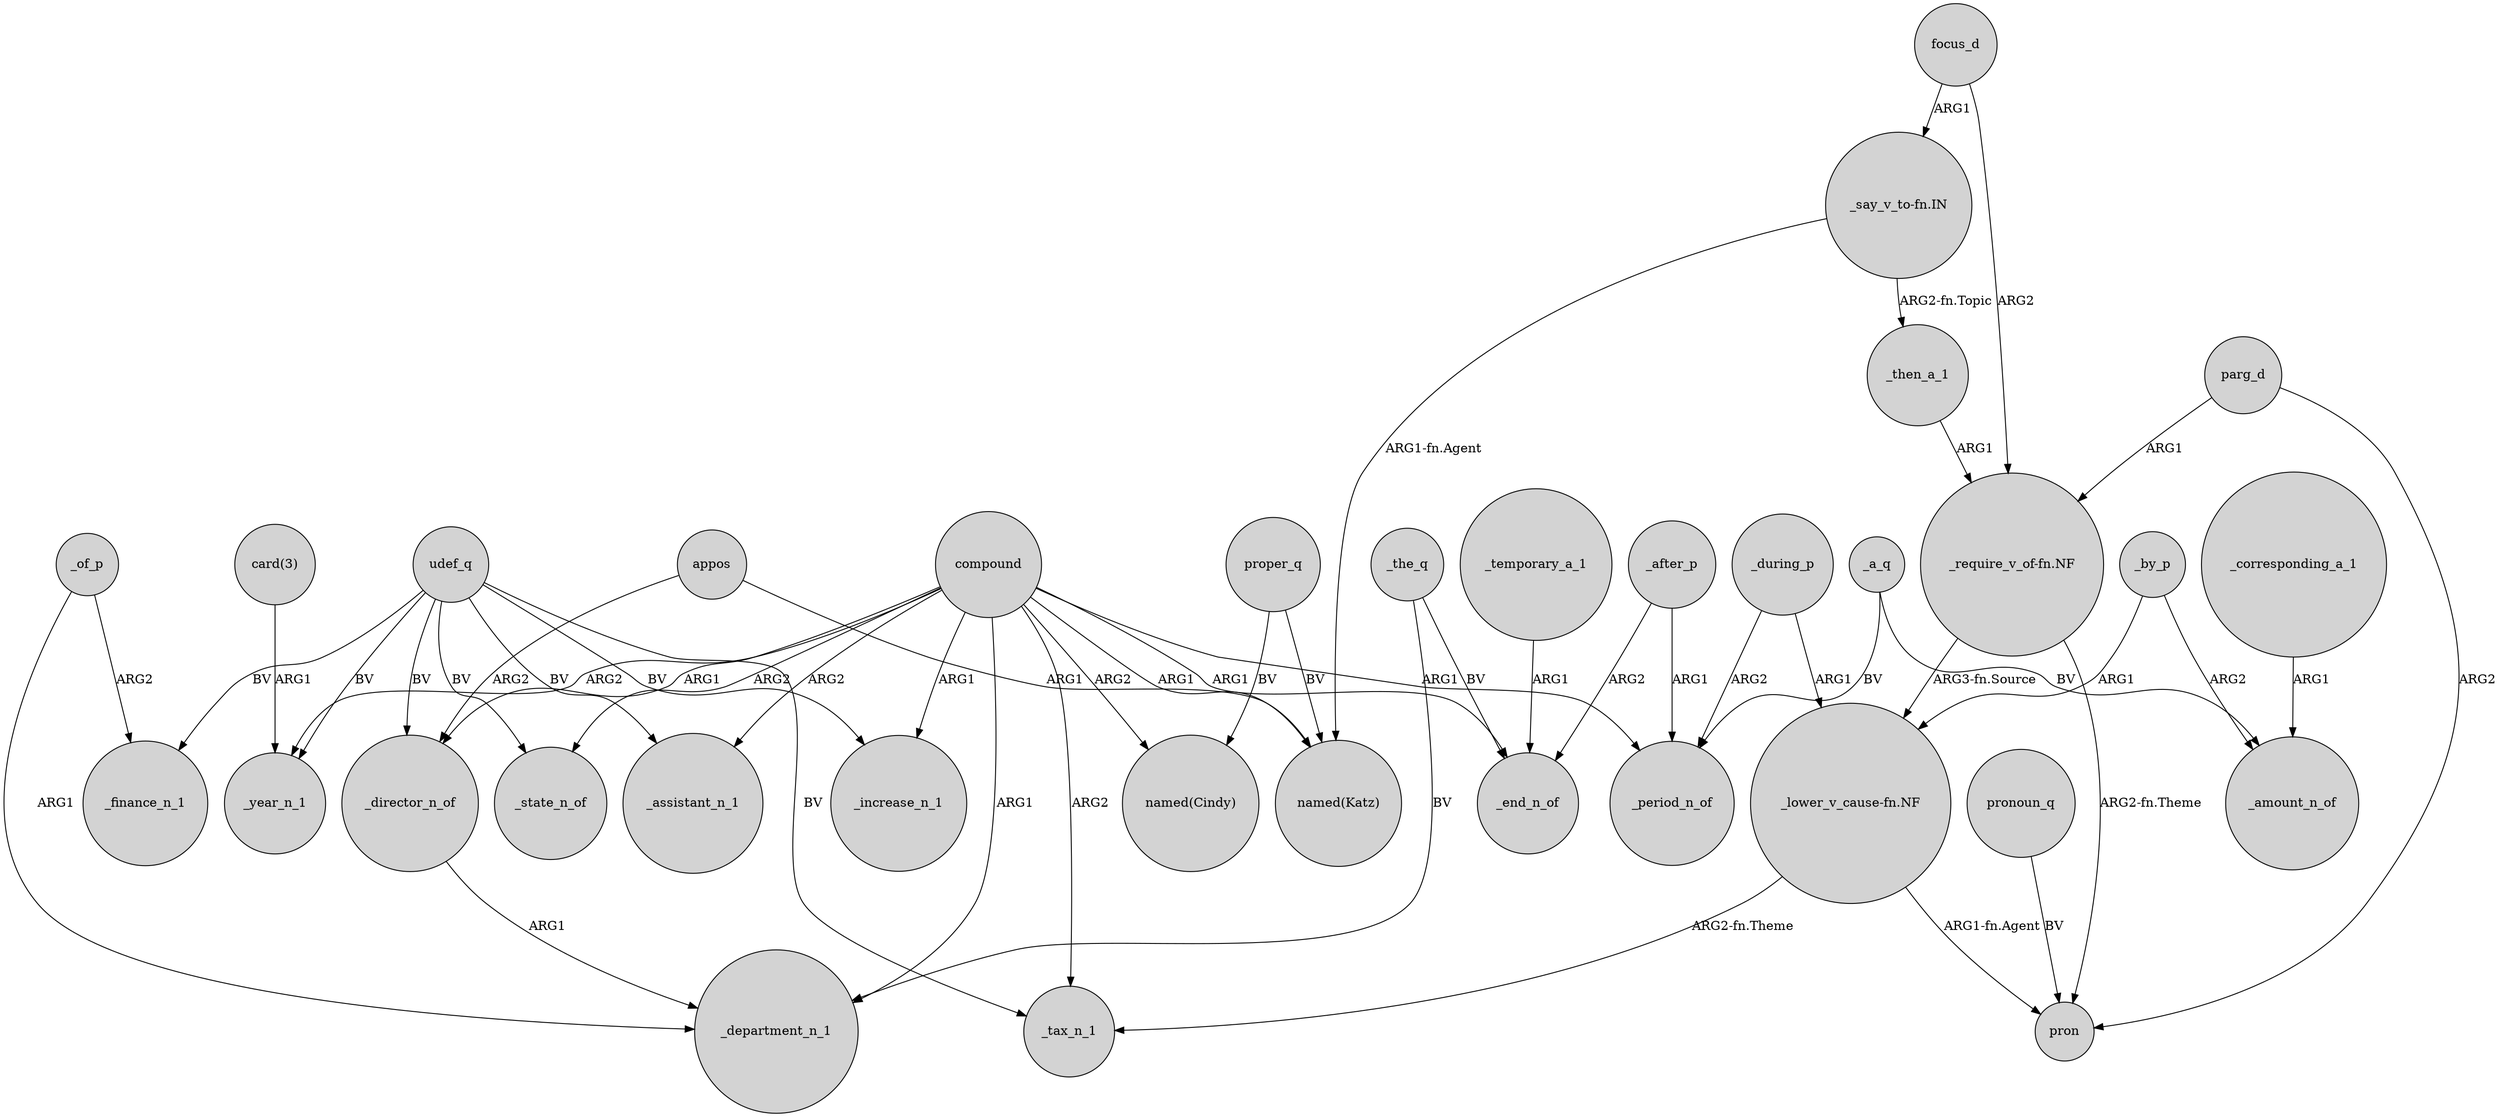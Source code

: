 digraph {
	node [shape=circle style=filled]
	"_lower_v_cause-fn.NF" -> _tax_n_1 [label="ARG2-fn.Theme"]
	"_say_v_to-fn.IN" -> "named(Katz)" [label="ARG1-fn.Agent"]
	_a_q -> _period_n_of [label=BV]
	"_say_v_to-fn.IN" -> _then_a_1 [label="ARG2-fn.Topic"]
	udef_q -> _finance_n_1 [label=BV]
	_the_q -> _end_n_of [label=BV]
	_during_p -> "_lower_v_cause-fn.NF" [label=ARG1]
	compound -> "named(Cindy)" [label=ARG2]
	udef_q -> _state_n_of [label=BV]
	_of_p -> _department_n_1 [label=ARG1]
	"_lower_v_cause-fn.NF" -> pron [label="ARG1-fn.Agent"]
	_then_a_1 -> "_require_v_of-fn.NF" [label=ARG1]
	_by_p -> _amount_n_of [label=ARG2]
	_by_p -> "_lower_v_cause-fn.NF" [label=ARG1]
	compound -> "named(Katz)" [label=ARG1]
	compound -> _state_n_of [label=ARG2]
	_after_p -> _period_n_of [label=ARG1]
	compound -> _department_n_1 [label=ARG1]
	_the_q -> _department_n_1 [label=BV]
	"_require_v_of-fn.NF" -> "_lower_v_cause-fn.NF" [label="ARG3-fn.Source"]
	parg_d -> pron [label=ARG2]
	udef_q -> _assistant_n_1 [label=BV]
	udef_q -> _tax_n_1 [label=BV]
	pronoun_q -> pron [label=BV]
	appos -> "named(Katz)" [label=ARG1]
	focus_d -> "_require_v_of-fn.NF" [label=ARG2]
	_after_p -> _end_n_of [label=ARG2]
	proper_q -> "named(Katz)" [label=BV]
	_of_p -> _finance_n_1 [label=ARG2]
	compound -> _period_n_of [label=ARG1]
	udef_q -> _increase_n_1 [label=BV]
	_during_p -> _period_n_of [label=ARG2]
	"card(3)" -> _year_n_1 [label=ARG1]
	_director_n_of -> _department_n_1 [label=ARG1]
	_corresponding_a_1 -> _amount_n_of [label=ARG1]
	parg_d -> "_require_v_of-fn.NF" [label=ARG1]
	"_require_v_of-fn.NF" -> pron [label="ARG2-fn.Theme"]
	_temporary_a_1 -> _end_n_of [label=ARG1]
	udef_q -> _year_n_1 [label=BV]
	compound -> _increase_n_1 [label=ARG1]
	compound -> _tax_n_1 [label=ARG2]
	proper_q -> "named(Cindy)" [label=BV]
	compound -> _director_n_of [label=ARG1]
	compound -> _end_n_of [label=ARG1]
	appos -> _director_n_of [label=ARG2]
	compound -> _assistant_n_1 [label=ARG2]
	udef_q -> _director_n_of [label=BV]
	compound -> _year_n_1 [label=ARG2]
	focus_d -> "_say_v_to-fn.IN" [label=ARG1]
	_a_q -> _amount_n_of [label=BV]
}
